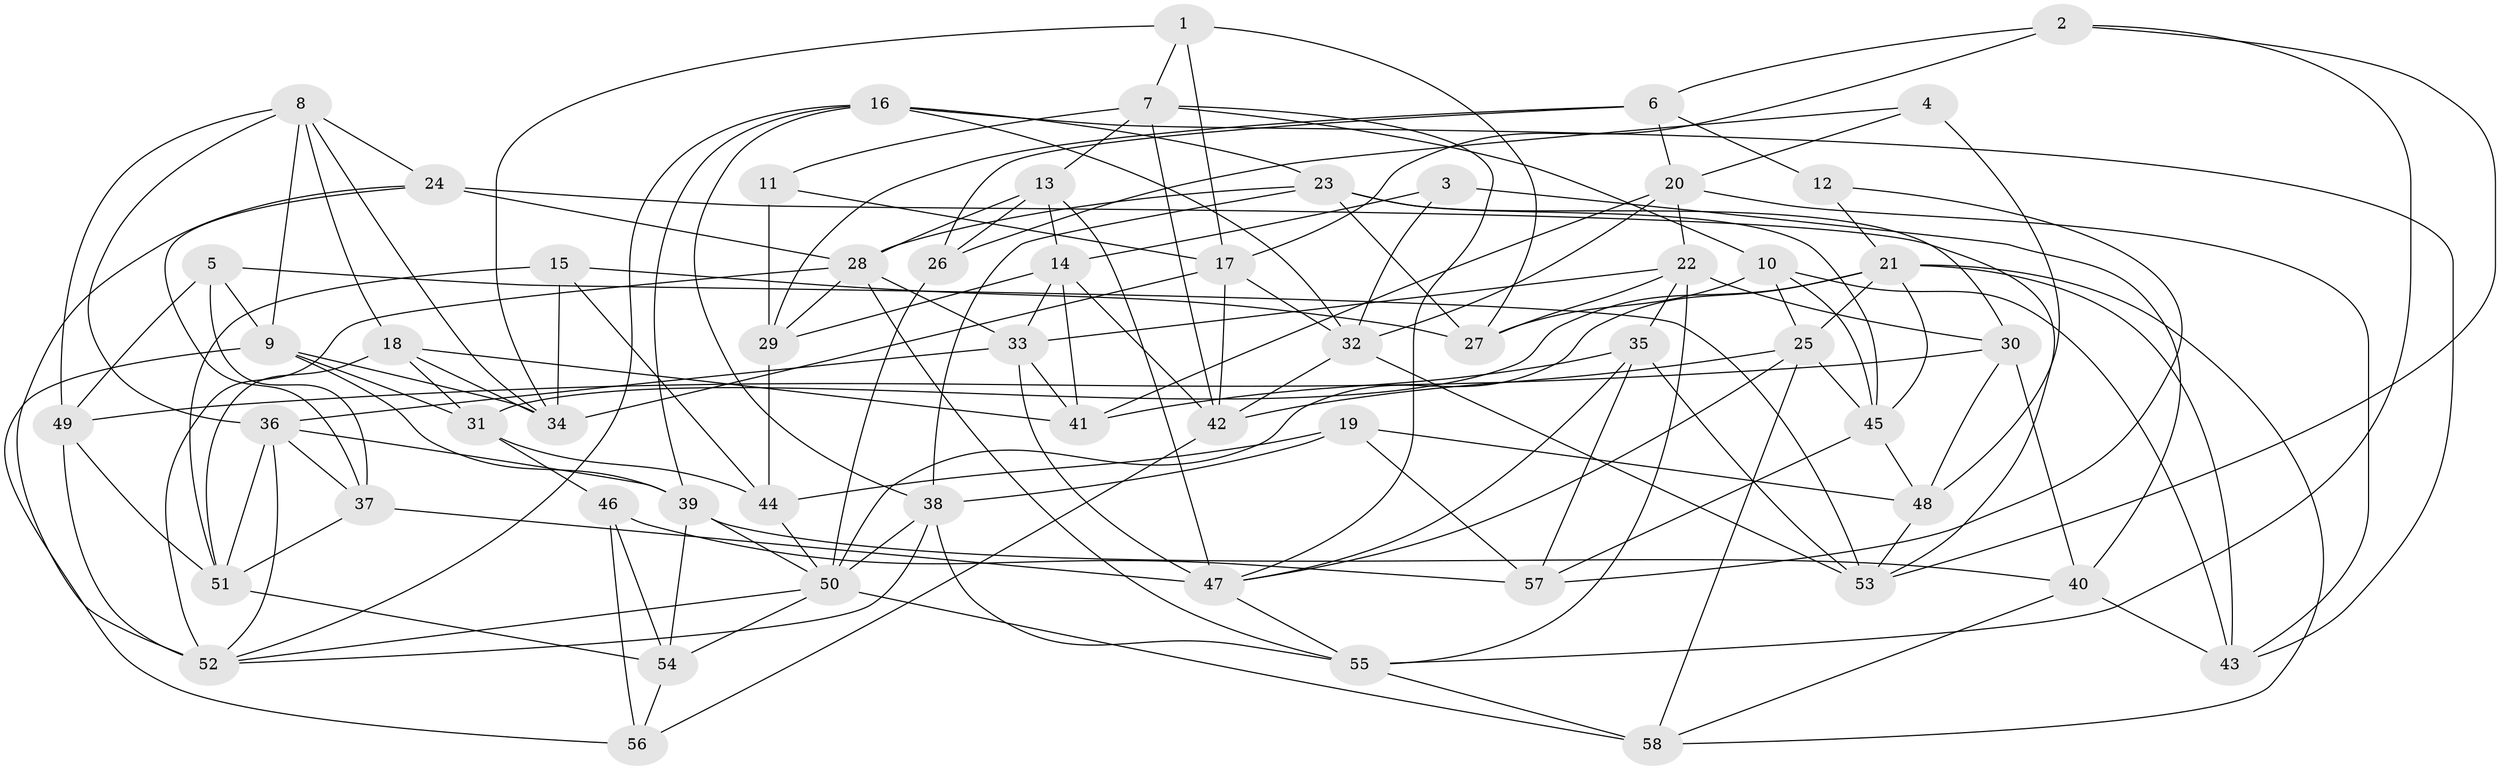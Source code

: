 // original degree distribution, {4: 1.0}
// Generated by graph-tools (version 1.1) at 2025/03/03/09/25 03:03:00]
// undirected, 58 vertices, 153 edges
graph export_dot {
graph [start="1"]
  node [color=gray90,style=filled];
  1;
  2;
  3;
  4;
  5;
  6;
  7;
  8;
  9;
  10;
  11;
  12;
  13;
  14;
  15;
  16;
  17;
  18;
  19;
  20;
  21;
  22;
  23;
  24;
  25;
  26;
  27;
  28;
  29;
  30;
  31;
  32;
  33;
  34;
  35;
  36;
  37;
  38;
  39;
  40;
  41;
  42;
  43;
  44;
  45;
  46;
  47;
  48;
  49;
  50;
  51;
  52;
  53;
  54;
  55;
  56;
  57;
  58;
  1 -- 7 [weight=1.0];
  1 -- 17 [weight=1.0];
  1 -- 27 [weight=1.0];
  1 -- 34 [weight=1.0];
  2 -- 6 [weight=1.0];
  2 -- 17 [weight=1.0];
  2 -- 53 [weight=1.0];
  2 -- 55 [weight=1.0];
  3 -- 14 [weight=1.0];
  3 -- 32 [weight=1.0];
  3 -- 40 [weight=2.0];
  4 -- 20 [weight=1.0];
  4 -- 26 [weight=1.0];
  4 -- 48 [weight=2.0];
  5 -- 9 [weight=1.0];
  5 -- 37 [weight=1.0];
  5 -- 49 [weight=1.0];
  5 -- 53 [weight=1.0];
  6 -- 12 [weight=2.0];
  6 -- 20 [weight=1.0];
  6 -- 26 [weight=1.0];
  6 -- 29 [weight=1.0];
  7 -- 10 [weight=1.0];
  7 -- 11 [weight=1.0];
  7 -- 13 [weight=1.0];
  7 -- 42 [weight=1.0];
  7 -- 47 [weight=1.0];
  8 -- 9 [weight=1.0];
  8 -- 18 [weight=1.0];
  8 -- 24 [weight=1.0];
  8 -- 34 [weight=1.0];
  8 -- 36 [weight=1.0];
  8 -- 49 [weight=1.0];
  9 -- 31 [weight=1.0];
  9 -- 34 [weight=1.0];
  9 -- 39 [weight=1.0];
  9 -- 56 [weight=1.0];
  10 -- 25 [weight=1.0];
  10 -- 27 [weight=2.0];
  10 -- 43 [weight=1.0];
  10 -- 45 [weight=1.0];
  11 -- 17 [weight=1.0];
  11 -- 29 [weight=2.0];
  12 -- 21 [weight=1.0];
  12 -- 57 [weight=1.0];
  13 -- 14 [weight=1.0];
  13 -- 26 [weight=2.0];
  13 -- 28 [weight=1.0];
  13 -- 47 [weight=1.0];
  14 -- 29 [weight=1.0];
  14 -- 33 [weight=1.0];
  14 -- 41 [weight=1.0];
  14 -- 42 [weight=1.0];
  15 -- 27 [weight=1.0];
  15 -- 34 [weight=1.0];
  15 -- 44 [weight=1.0];
  15 -- 51 [weight=1.0];
  16 -- 23 [weight=1.0];
  16 -- 32 [weight=1.0];
  16 -- 38 [weight=1.0];
  16 -- 39 [weight=1.0];
  16 -- 43 [weight=1.0];
  16 -- 52 [weight=1.0];
  17 -- 32 [weight=1.0];
  17 -- 34 [weight=1.0];
  17 -- 42 [weight=1.0];
  18 -- 31 [weight=1.0];
  18 -- 34 [weight=1.0];
  18 -- 41 [weight=2.0];
  18 -- 51 [weight=1.0];
  19 -- 38 [weight=1.0];
  19 -- 44 [weight=1.0];
  19 -- 48 [weight=1.0];
  19 -- 57 [weight=1.0];
  20 -- 22 [weight=1.0];
  20 -- 32 [weight=1.0];
  20 -- 41 [weight=1.0];
  20 -- 43 [weight=1.0];
  21 -- 25 [weight=1.0];
  21 -- 31 [weight=1.0];
  21 -- 43 [weight=2.0];
  21 -- 45 [weight=1.0];
  21 -- 50 [weight=1.0];
  21 -- 58 [weight=1.0];
  22 -- 27 [weight=1.0];
  22 -- 30 [weight=1.0];
  22 -- 33 [weight=1.0];
  22 -- 35 [weight=1.0];
  22 -- 55 [weight=1.0];
  23 -- 27 [weight=1.0];
  23 -- 28 [weight=1.0];
  23 -- 30 [weight=1.0];
  23 -- 38 [weight=1.0];
  23 -- 45 [weight=1.0];
  24 -- 28 [weight=1.0];
  24 -- 37 [weight=2.0];
  24 -- 52 [weight=1.0];
  24 -- 53 [weight=1.0];
  25 -- 42 [weight=1.0];
  25 -- 45 [weight=1.0];
  25 -- 47 [weight=1.0];
  25 -- 58 [weight=1.0];
  26 -- 50 [weight=2.0];
  28 -- 29 [weight=1.0];
  28 -- 33 [weight=1.0];
  28 -- 52 [weight=2.0];
  28 -- 55 [weight=1.0];
  29 -- 44 [weight=1.0];
  30 -- 40 [weight=1.0];
  30 -- 48 [weight=1.0];
  30 -- 49 [weight=2.0];
  31 -- 44 [weight=2.0];
  31 -- 46 [weight=1.0];
  32 -- 42 [weight=1.0];
  32 -- 53 [weight=1.0];
  33 -- 36 [weight=1.0];
  33 -- 41 [weight=1.0];
  33 -- 47 [weight=1.0];
  35 -- 41 [weight=1.0];
  35 -- 47 [weight=2.0];
  35 -- 53 [weight=1.0];
  35 -- 57 [weight=1.0];
  36 -- 37 [weight=1.0];
  36 -- 39 [weight=1.0];
  36 -- 51 [weight=1.0];
  36 -- 52 [weight=1.0];
  37 -- 47 [weight=3.0];
  37 -- 51 [weight=1.0];
  38 -- 50 [weight=1.0];
  38 -- 52 [weight=1.0];
  38 -- 55 [weight=1.0];
  39 -- 40 [weight=1.0];
  39 -- 50 [weight=1.0];
  39 -- 54 [weight=1.0];
  40 -- 43 [weight=1.0];
  40 -- 58 [weight=1.0];
  42 -- 56 [weight=1.0];
  44 -- 50 [weight=1.0];
  45 -- 48 [weight=1.0];
  45 -- 57 [weight=1.0];
  46 -- 54 [weight=1.0];
  46 -- 56 [weight=2.0];
  46 -- 57 [weight=2.0];
  47 -- 55 [weight=1.0];
  48 -- 53 [weight=1.0];
  49 -- 51 [weight=1.0];
  49 -- 52 [weight=1.0];
  50 -- 52 [weight=1.0];
  50 -- 54 [weight=1.0];
  50 -- 58 [weight=2.0];
  51 -- 54 [weight=1.0];
  54 -- 56 [weight=2.0];
  55 -- 58 [weight=1.0];
}
